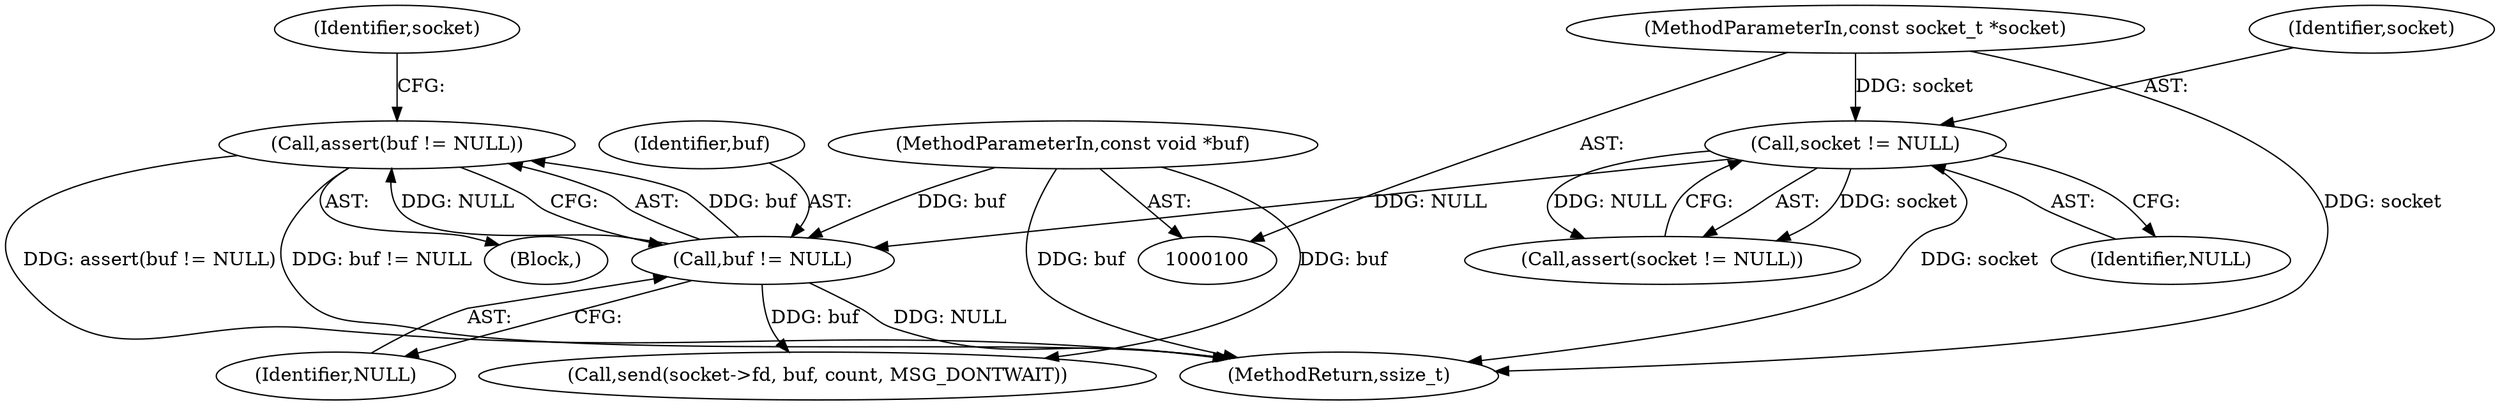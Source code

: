 digraph "0_Android_472271b153c5dc53c28beac55480a8d8434b2d5c_64@API" {
"1000109" [label="(Call,assert(buf != NULL))"];
"1000110" [label="(Call,buf != NULL)"];
"1000102" [label="(MethodParameterIn,const void *buf)"];
"1000106" [label="(Call,socket != NULL)"];
"1000101" [label="(MethodParameterIn,const socket_t *socket)"];
"1000107" [label="(Identifier,socket)"];
"1000114" [label="(Call,send(socket->fd, buf, count, MSG_DONTWAIT))"];
"1000101" [label="(MethodParameterIn,const socket_t *socket)"];
"1000104" [label="(Block,)"];
"1000105" [label="(Call,assert(socket != NULL))"];
"1000121" [label="(MethodReturn,ssize_t)"];
"1000110" [label="(Call,buf != NULL)"];
"1000111" [label="(Identifier,buf)"];
"1000102" [label="(MethodParameterIn,const void *buf)"];
"1000108" [label="(Identifier,NULL)"];
"1000109" [label="(Call,assert(buf != NULL))"];
"1000116" [label="(Identifier,socket)"];
"1000106" [label="(Call,socket != NULL)"];
"1000112" [label="(Identifier,NULL)"];
"1000109" -> "1000104"  [label="AST: "];
"1000109" -> "1000110"  [label="CFG: "];
"1000110" -> "1000109"  [label="AST: "];
"1000116" -> "1000109"  [label="CFG: "];
"1000109" -> "1000121"  [label="DDG: buf != NULL"];
"1000109" -> "1000121"  [label="DDG: assert(buf != NULL)"];
"1000110" -> "1000109"  [label="DDG: buf"];
"1000110" -> "1000109"  [label="DDG: NULL"];
"1000110" -> "1000112"  [label="CFG: "];
"1000111" -> "1000110"  [label="AST: "];
"1000112" -> "1000110"  [label="AST: "];
"1000110" -> "1000121"  [label="DDG: NULL"];
"1000102" -> "1000110"  [label="DDG: buf"];
"1000106" -> "1000110"  [label="DDG: NULL"];
"1000110" -> "1000114"  [label="DDG: buf"];
"1000102" -> "1000100"  [label="AST: "];
"1000102" -> "1000121"  [label="DDG: buf"];
"1000102" -> "1000114"  [label="DDG: buf"];
"1000106" -> "1000105"  [label="AST: "];
"1000106" -> "1000108"  [label="CFG: "];
"1000107" -> "1000106"  [label="AST: "];
"1000108" -> "1000106"  [label="AST: "];
"1000105" -> "1000106"  [label="CFG: "];
"1000106" -> "1000121"  [label="DDG: socket"];
"1000106" -> "1000105"  [label="DDG: socket"];
"1000106" -> "1000105"  [label="DDG: NULL"];
"1000101" -> "1000106"  [label="DDG: socket"];
"1000101" -> "1000100"  [label="AST: "];
"1000101" -> "1000121"  [label="DDG: socket"];
}
